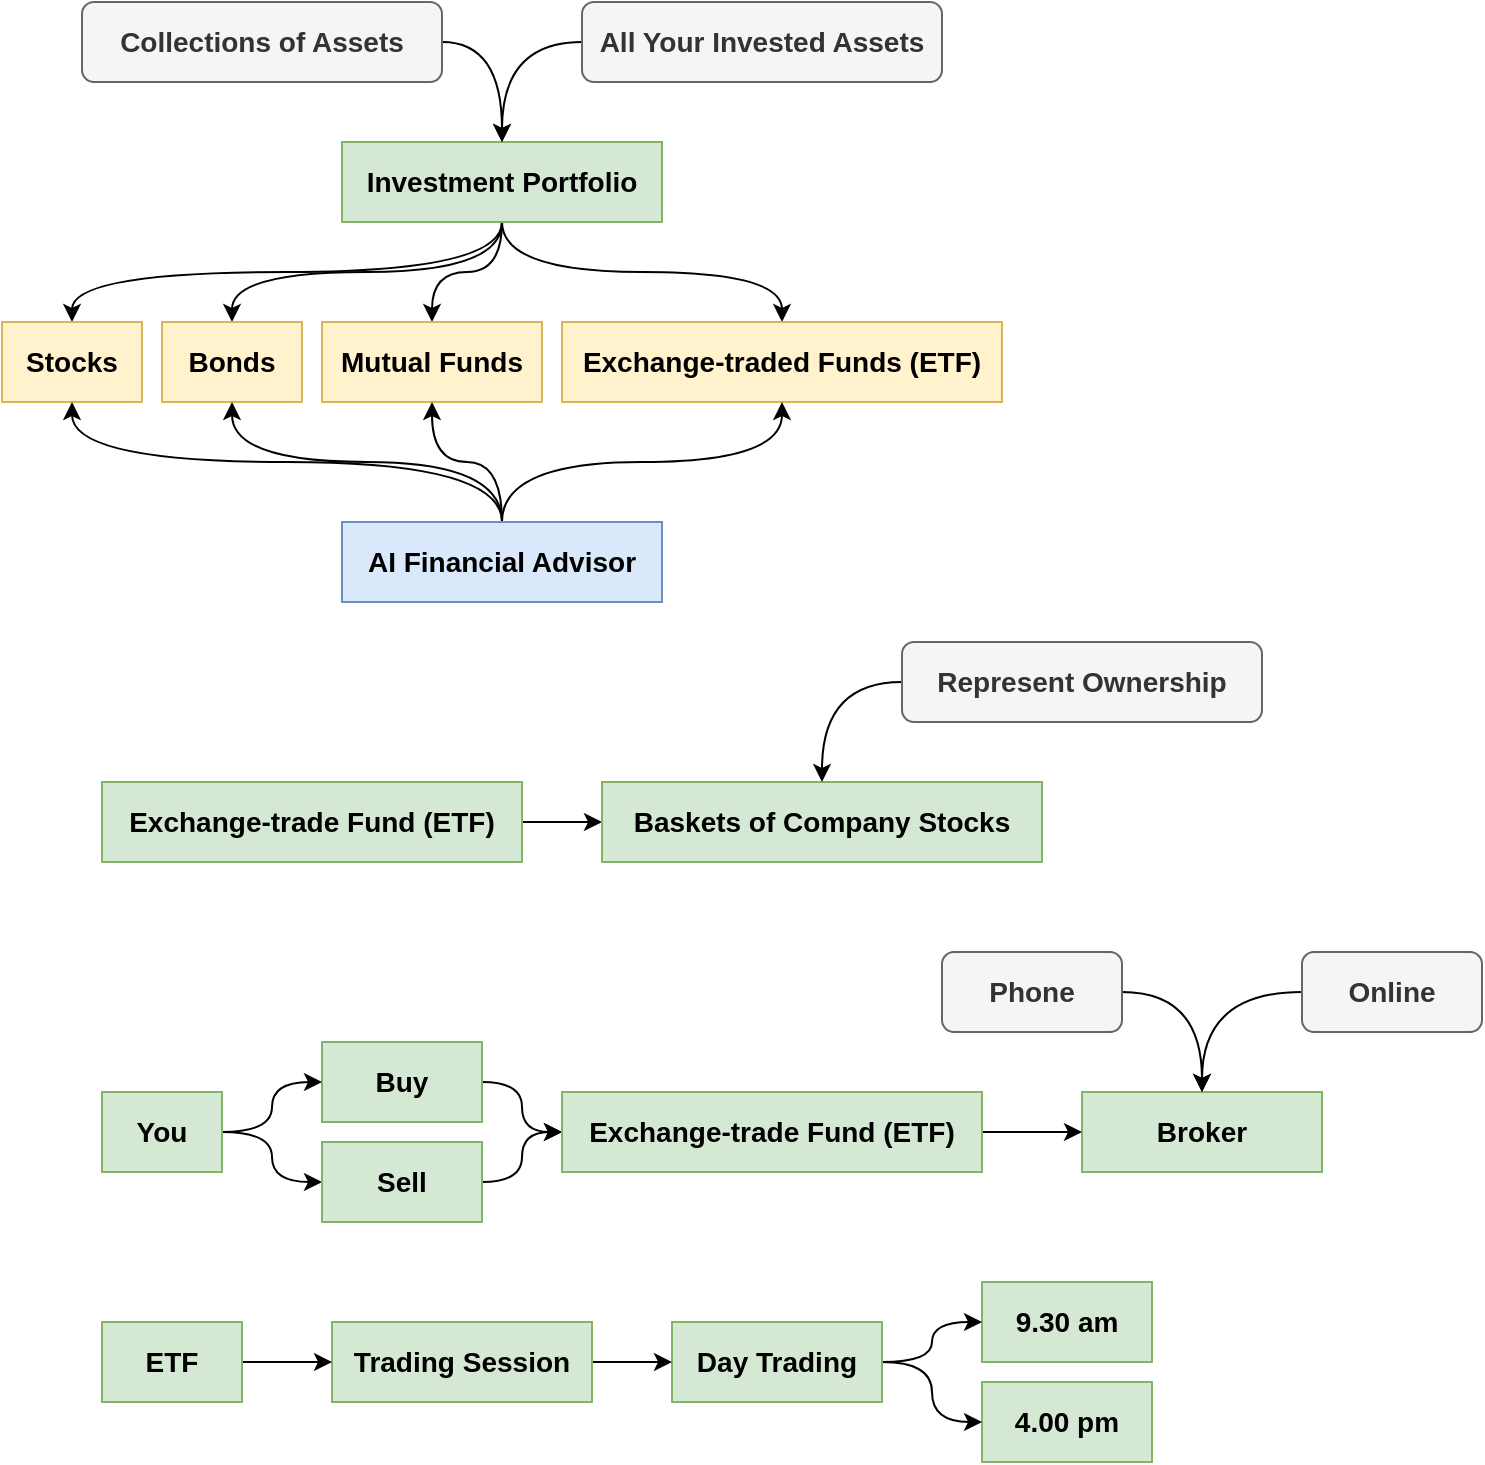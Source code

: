 <mxfile version="16.1.2" type="device"><diagram id="U9Sb2pimzKwljxbg9Ng_" name="Page-1"><mxGraphModel dx="1718" dy="1653" grid="1" gridSize="10" guides="1" tooltips="1" connect="1" arrows="1" fold="1" page="1" pageScale="1" pageWidth="850" pageHeight="1100" math="0" shadow="0"><root><mxCell id="0"/><mxCell id="1" parent="0"/><mxCell id="_0xIeHeP-yC7spp-bPgn-4" value="&lt;span style=&quot;font-size: 14px&quot;&gt;&lt;b&gt;Broker&lt;/b&gt;&lt;/span&gt;" style="rounded=0;whiteSpace=wrap;html=1;fillColor=#d5e8d4;strokeColor=#82b366;" vertex="1" parent="1"><mxGeometry x="-180" y="145" width="120" height="40" as="geometry"/></mxCell><mxCell id="_0xIeHeP-yC7spp-bPgn-19" style="edgeStyle=orthogonalEdgeStyle;curved=1;orthogonalLoop=1;jettySize=auto;html=1;exitX=1;exitY=0.5;exitDx=0;exitDy=0;" edge="1" parent="1" source="_0xIeHeP-yC7spp-bPgn-7" target="_0xIeHeP-yC7spp-bPgn-17"><mxGeometry relative="1" as="geometry"/></mxCell><mxCell id="_0xIeHeP-yC7spp-bPgn-7" value="&lt;span style=&quot;font-size: 14px&quot;&gt;&lt;b&gt;Buy&lt;/b&gt;&lt;/span&gt;" style="rounded=0;whiteSpace=wrap;html=1;fillColor=#d5e8d4;strokeColor=#82b366;" vertex="1" parent="1"><mxGeometry x="-560" y="120" width="80" height="40" as="geometry"/></mxCell><mxCell id="_0xIeHeP-yC7spp-bPgn-21" style="edgeStyle=orthogonalEdgeStyle;curved=1;orthogonalLoop=1;jettySize=auto;html=1;exitX=1;exitY=0.5;exitDx=0;exitDy=0;" edge="1" parent="1" source="_0xIeHeP-yC7spp-bPgn-8" target="_0xIeHeP-yC7spp-bPgn-7"><mxGeometry relative="1" as="geometry"/></mxCell><mxCell id="_0xIeHeP-yC7spp-bPgn-22" style="edgeStyle=orthogonalEdgeStyle;curved=1;orthogonalLoop=1;jettySize=auto;html=1;exitX=1;exitY=0.5;exitDx=0;exitDy=0;entryX=0;entryY=0.5;entryDx=0;entryDy=0;" edge="1" parent="1" source="_0xIeHeP-yC7spp-bPgn-8" target="_0xIeHeP-yC7spp-bPgn-16"><mxGeometry relative="1" as="geometry"/></mxCell><mxCell id="_0xIeHeP-yC7spp-bPgn-8" value="&lt;span style=&quot;font-size: 14px&quot;&gt;&lt;b&gt;You&lt;/b&gt;&lt;/span&gt;" style="rounded=0;whiteSpace=wrap;html=1;fillColor=#d5e8d4;strokeColor=#82b366;" vertex="1" parent="1"><mxGeometry x="-670" y="145" width="60" height="40" as="geometry"/></mxCell><mxCell id="_0xIeHeP-yC7spp-bPgn-13" style="edgeStyle=orthogonalEdgeStyle;orthogonalLoop=1;jettySize=auto;html=1;exitX=0;exitY=0.5;exitDx=0;exitDy=0;curved=1;" edge="1" parent="1" source="_0xIeHeP-yC7spp-bPgn-12" target="_0xIeHeP-yC7spp-bPgn-4"><mxGeometry relative="1" as="geometry"/></mxCell><mxCell id="_0xIeHeP-yC7spp-bPgn-12" value="&lt;span style=&quot;font-size: 14px&quot;&gt;&lt;b&gt;Online&lt;/b&gt;&lt;/span&gt;" style="rounded=1;whiteSpace=wrap;html=1;fillColor=#f5f5f5;strokeColor=#666666;fontColor=#333333;" vertex="1" parent="1"><mxGeometry x="-70" y="75" width="90" height="40" as="geometry"/></mxCell><mxCell id="_0xIeHeP-yC7spp-bPgn-15" style="edgeStyle=orthogonalEdgeStyle;curved=1;orthogonalLoop=1;jettySize=auto;html=1;exitX=1;exitY=0.5;exitDx=0;exitDy=0;" edge="1" parent="1" source="_0xIeHeP-yC7spp-bPgn-14" target="_0xIeHeP-yC7spp-bPgn-4"><mxGeometry relative="1" as="geometry"/></mxCell><mxCell id="_0xIeHeP-yC7spp-bPgn-14" value="&lt;span style=&quot;font-size: 14px&quot;&gt;&lt;b&gt;Phone&lt;/b&gt;&lt;/span&gt;" style="rounded=1;whiteSpace=wrap;html=1;fillColor=#f5f5f5;strokeColor=#666666;fontColor=#333333;" vertex="1" parent="1"><mxGeometry x="-250" y="75" width="90" height="40" as="geometry"/></mxCell><mxCell id="_0xIeHeP-yC7spp-bPgn-18" style="edgeStyle=orthogonalEdgeStyle;curved=1;orthogonalLoop=1;jettySize=auto;html=1;exitX=1;exitY=0.5;exitDx=0;exitDy=0;" edge="1" parent="1" source="_0xIeHeP-yC7spp-bPgn-16" target="_0xIeHeP-yC7spp-bPgn-17"><mxGeometry relative="1" as="geometry"/></mxCell><mxCell id="_0xIeHeP-yC7spp-bPgn-16" value="&lt;span style=&quot;font-size: 14px&quot;&gt;&lt;b&gt;Sell&lt;/b&gt;&lt;/span&gt;" style="rounded=0;whiteSpace=wrap;html=1;fillColor=#d5e8d4;strokeColor=#82b366;" vertex="1" parent="1"><mxGeometry x="-560" y="170" width="80" height="40" as="geometry"/></mxCell><mxCell id="_0xIeHeP-yC7spp-bPgn-20" style="edgeStyle=orthogonalEdgeStyle;curved=1;orthogonalLoop=1;jettySize=auto;html=1;exitX=1;exitY=0.5;exitDx=0;exitDy=0;" edge="1" parent="1" source="_0xIeHeP-yC7spp-bPgn-17" target="_0xIeHeP-yC7spp-bPgn-4"><mxGeometry relative="1" as="geometry"/></mxCell><mxCell id="_0xIeHeP-yC7spp-bPgn-17" value="&lt;span style=&quot;font-size: 14px&quot;&gt;&lt;b&gt;Exchange-trade Fund (ETF)&lt;/b&gt;&lt;/span&gt;" style="rounded=0;whiteSpace=wrap;html=1;fillColor=#d5e8d4;strokeColor=#82b366;" vertex="1" parent="1"><mxGeometry x="-440" y="145" width="210" height="40" as="geometry"/></mxCell><mxCell id="_0xIeHeP-yC7spp-bPgn-23" value="&lt;span style=&quot;font-size: 14px&quot;&gt;&lt;b&gt;9.30 am&lt;/b&gt;&lt;/span&gt;" style="rounded=0;whiteSpace=wrap;html=1;fillColor=#d5e8d4;strokeColor=#82b366;" vertex="1" parent="1"><mxGeometry x="-230" y="240" width="85" height="40" as="geometry"/></mxCell><mxCell id="_0xIeHeP-yC7spp-bPgn-24" value="&lt;span style=&quot;font-size: 14px&quot;&gt;&lt;b&gt;4.00 pm&lt;/b&gt;&lt;/span&gt;" style="rounded=0;whiteSpace=wrap;html=1;fillColor=#d5e8d4;strokeColor=#82b366;" vertex="1" parent="1"><mxGeometry x="-230" y="290" width="85" height="40" as="geometry"/></mxCell><mxCell id="_0xIeHeP-yC7spp-bPgn-26" style="edgeStyle=orthogonalEdgeStyle;curved=1;orthogonalLoop=1;jettySize=auto;html=1;exitX=1;exitY=0.5;exitDx=0;exitDy=0;" edge="1" parent="1" source="_0xIeHeP-yC7spp-bPgn-25" target="_0xIeHeP-yC7spp-bPgn-23"><mxGeometry relative="1" as="geometry"/></mxCell><mxCell id="_0xIeHeP-yC7spp-bPgn-27" style="edgeStyle=orthogonalEdgeStyle;curved=1;orthogonalLoop=1;jettySize=auto;html=1;exitX=1;exitY=0.5;exitDx=0;exitDy=0;" edge="1" parent="1" source="_0xIeHeP-yC7spp-bPgn-25" target="_0xIeHeP-yC7spp-bPgn-24"><mxGeometry relative="1" as="geometry"/></mxCell><mxCell id="_0xIeHeP-yC7spp-bPgn-25" value="&lt;span style=&quot;font-size: 14px&quot;&gt;&lt;b&gt;Day Trading&lt;/b&gt;&lt;/span&gt;" style="rounded=0;whiteSpace=wrap;html=1;fillColor=#d5e8d4;strokeColor=#82b366;" vertex="1" parent="1"><mxGeometry x="-385" y="260" width="105" height="40" as="geometry"/></mxCell><mxCell id="_0xIeHeP-yC7spp-bPgn-30" style="edgeStyle=orthogonalEdgeStyle;curved=1;orthogonalLoop=1;jettySize=auto;html=1;exitX=1;exitY=0.5;exitDx=0;exitDy=0;" edge="1" parent="1" source="_0xIeHeP-yC7spp-bPgn-28" target="_0xIeHeP-yC7spp-bPgn-29"><mxGeometry relative="1" as="geometry"/></mxCell><mxCell id="_0xIeHeP-yC7spp-bPgn-28" value="&lt;span style=&quot;font-size: 14px&quot;&gt;&lt;b&gt;Exchange-trade Fund (ETF)&lt;/b&gt;&lt;/span&gt;" style="rounded=0;whiteSpace=wrap;html=1;fillColor=#d5e8d4;strokeColor=#82b366;" vertex="1" parent="1"><mxGeometry x="-670" y="-10" width="210" height="40" as="geometry"/></mxCell><mxCell id="_0xIeHeP-yC7spp-bPgn-29" value="&lt;span style=&quot;font-size: 14px&quot;&gt;&lt;b&gt;Baskets of Company Stocks&lt;/b&gt;&lt;/span&gt;" style="rounded=0;whiteSpace=wrap;html=1;fillColor=#d5e8d4;strokeColor=#82b366;" vertex="1" parent="1"><mxGeometry x="-420" y="-10" width="220" height="40" as="geometry"/></mxCell><mxCell id="_0xIeHeP-yC7spp-bPgn-32" style="edgeStyle=orthogonalEdgeStyle;curved=1;orthogonalLoop=1;jettySize=auto;html=1;exitX=0;exitY=0.5;exitDx=0;exitDy=0;" edge="1" parent="1" source="_0xIeHeP-yC7spp-bPgn-31" target="_0xIeHeP-yC7spp-bPgn-29"><mxGeometry relative="1" as="geometry"/></mxCell><mxCell id="_0xIeHeP-yC7spp-bPgn-31" value="&lt;span style=&quot;font-size: 14px&quot;&gt;&lt;b&gt;Represent Ownership&lt;/b&gt;&lt;/span&gt;" style="rounded=1;whiteSpace=wrap;html=1;fillColor=#f5f5f5;strokeColor=#666666;fontColor=#333333;" vertex="1" parent="1"><mxGeometry x="-270" y="-80" width="180" height="40" as="geometry"/></mxCell><mxCell id="_0xIeHeP-yC7spp-bPgn-38" style="edgeStyle=orthogonalEdgeStyle;curved=1;orthogonalLoop=1;jettySize=auto;html=1;exitX=1;exitY=0.5;exitDx=0;exitDy=0;" edge="1" parent="1" source="_0xIeHeP-yC7spp-bPgn-35" target="_0xIeHeP-yC7spp-bPgn-25"><mxGeometry relative="1" as="geometry"/></mxCell><mxCell id="_0xIeHeP-yC7spp-bPgn-35" value="&lt;span style=&quot;font-size: 14px&quot;&gt;&lt;b&gt;Trading Session&lt;/b&gt;&lt;/span&gt;" style="rounded=0;whiteSpace=wrap;html=1;fillColor=#d5e8d4;strokeColor=#82b366;" vertex="1" parent="1"><mxGeometry x="-555" y="260" width="130" height="40" as="geometry"/></mxCell><mxCell id="_0xIeHeP-yC7spp-bPgn-37" style="edgeStyle=orthogonalEdgeStyle;curved=1;orthogonalLoop=1;jettySize=auto;html=1;exitX=1;exitY=0.5;exitDx=0;exitDy=0;" edge="1" parent="1" source="_0xIeHeP-yC7spp-bPgn-36" target="_0xIeHeP-yC7spp-bPgn-35"><mxGeometry relative="1" as="geometry"/></mxCell><mxCell id="_0xIeHeP-yC7spp-bPgn-36" value="&lt;span style=&quot;font-size: 14px&quot;&gt;&lt;b&gt;ETF&lt;/b&gt;&lt;/span&gt;" style="rounded=0;whiteSpace=wrap;html=1;fillColor=#d5e8d4;strokeColor=#82b366;" vertex="1" parent="1"><mxGeometry x="-670" y="260" width="70" height="40" as="geometry"/></mxCell><mxCell id="_0xIeHeP-yC7spp-bPgn-48" style="edgeStyle=orthogonalEdgeStyle;curved=1;orthogonalLoop=1;jettySize=auto;html=1;exitX=0.5;exitY=1;exitDx=0;exitDy=0;" edge="1" parent="1" source="_0xIeHeP-yC7spp-bPgn-39" target="_0xIeHeP-yC7spp-bPgn-44"><mxGeometry relative="1" as="geometry"/></mxCell><mxCell id="_0xIeHeP-yC7spp-bPgn-49" style="edgeStyle=orthogonalEdgeStyle;curved=1;orthogonalLoop=1;jettySize=auto;html=1;exitX=0.5;exitY=1;exitDx=0;exitDy=0;" edge="1" parent="1" source="_0xIeHeP-yC7spp-bPgn-39" target="_0xIeHeP-yC7spp-bPgn-47"><mxGeometry relative="1" as="geometry"/></mxCell><mxCell id="_0xIeHeP-yC7spp-bPgn-50" style="edgeStyle=orthogonalEdgeStyle;curved=1;orthogonalLoop=1;jettySize=auto;html=1;exitX=0.5;exitY=1;exitDx=0;exitDy=0;entryX=0.5;entryY=0;entryDx=0;entryDy=0;" edge="1" parent="1" source="_0xIeHeP-yC7spp-bPgn-39" target="_0xIeHeP-yC7spp-bPgn-45"><mxGeometry relative="1" as="geometry"/></mxCell><mxCell id="_0xIeHeP-yC7spp-bPgn-51" style="edgeStyle=orthogonalEdgeStyle;curved=1;orthogonalLoop=1;jettySize=auto;html=1;exitX=0.5;exitY=1;exitDx=0;exitDy=0;" edge="1" parent="1" source="_0xIeHeP-yC7spp-bPgn-39" target="_0xIeHeP-yC7spp-bPgn-46"><mxGeometry relative="1" as="geometry"/></mxCell><mxCell id="_0xIeHeP-yC7spp-bPgn-39" value="&lt;span style=&quot;font-size: 14px&quot;&gt;&lt;b&gt;Investment Portfolio&lt;/b&gt;&lt;/span&gt;" style="rounded=0;whiteSpace=wrap;html=1;fillColor=#d5e8d4;strokeColor=#82b366;" vertex="1" parent="1"><mxGeometry x="-550" y="-330" width="160" height="40" as="geometry"/></mxCell><mxCell id="_0xIeHeP-yC7spp-bPgn-41" style="edgeStyle=orthogonalEdgeStyle;curved=1;orthogonalLoop=1;jettySize=auto;html=1;exitX=0;exitY=0.5;exitDx=0;exitDy=0;" edge="1" parent="1" source="_0xIeHeP-yC7spp-bPgn-40" target="_0xIeHeP-yC7spp-bPgn-39"><mxGeometry relative="1" as="geometry"/></mxCell><mxCell id="_0xIeHeP-yC7spp-bPgn-40" value="&lt;span style=&quot;font-size: 14px&quot;&gt;&lt;b&gt;All Your Invested Assets&lt;/b&gt;&lt;/span&gt;" style="rounded=1;whiteSpace=wrap;html=1;fillColor=#f5f5f5;strokeColor=#666666;fontColor=#333333;" vertex="1" parent="1"><mxGeometry x="-430" y="-400" width="180" height="40" as="geometry"/></mxCell><mxCell id="_0xIeHeP-yC7spp-bPgn-43" style="edgeStyle=orthogonalEdgeStyle;curved=1;orthogonalLoop=1;jettySize=auto;html=1;exitX=1;exitY=0.5;exitDx=0;exitDy=0;entryX=0.5;entryY=0;entryDx=0;entryDy=0;" edge="1" parent="1" source="_0xIeHeP-yC7spp-bPgn-42" target="_0xIeHeP-yC7spp-bPgn-39"><mxGeometry relative="1" as="geometry"/></mxCell><mxCell id="_0xIeHeP-yC7spp-bPgn-42" value="&lt;span style=&quot;font-size: 14px&quot;&gt;&lt;b&gt;Collections of Assets&lt;/b&gt;&lt;/span&gt;" style="rounded=1;whiteSpace=wrap;html=1;fillColor=#f5f5f5;strokeColor=#666666;fontColor=#333333;" vertex="1" parent="1"><mxGeometry x="-680" y="-400" width="180" height="40" as="geometry"/></mxCell><mxCell id="_0xIeHeP-yC7spp-bPgn-44" value="&lt;span style=&quot;font-size: 14px&quot;&gt;&lt;b&gt;Stocks&lt;/b&gt;&lt;/span&gt;" style="rounded=0;whiteSpace=wrap;html=1;fillColor=#fff2cc;strokeColor=#d6b656;" vertex="1" parent="1"><mxGeometry x="-720" y="-240" width="70" height="40" as="geometry"/></mxCell><mxCell id="_0xIeHeP-yC7spp-bPgn-45" value="&lt;span style=&quot;font-size: 14px&quot;&gt;&lt;b&gt;Bonds&lt;/b&gt;&lt;/span&gt;" style="rounded=0;whiteSpace=wrap;html=1;fillColor=#fff2cc;strokeColor=#d6b656;" vertex="1" parent="1"><mxGeometry x="-640" y="-240" width="70" height="40" as="geometry"/></mxCell><mxCell id="_0xIeHeP-yC7spp-bPgn-46" value="&lt;span style=&quot;font-size: 14px&quot;&gt;&lt;b&gt;Mutual Funds&lt;/b&gt;&lt;/span&gt;" style="rounded=0;whiteSpace=wrap;html=1;fillColor=#fff2cc;strokeColor=#d6b656;" vertex="1" parent="1"><mxGeometry x="-560" y="-240" width="110" height="40" as="geometry"/></mxCell><mxCell id="_0xIeHeP-yC7spp-bPgn-47" value="&lt;span style=&quot;font-size: 14px&quot;&gt;&lt;b&gt;Exchange-traded Funds (ETF)&lt;/b&gt;&lt;/span&gt;" style="rounded=0;whiteSpace=wrap;html=1;fillColor=#fff2cc;strokeColor=#d6b656;" vertex="1" parent="1"><mxGeometry x="-440" y="-240" width="220" height="40" as="geometry"/></mxCell><mxCell id="_0xIeHeP-yC7spp-bPgn-53" style="edgeStyle=orthogonalEdgeStyle;curved=1;orthogonalLoop=1;jettySize=auto;html=1;exitX=0.5;exitY=0;exitDx=0;exitDy=0;" edge="1" parent="1" source="_0xIeHeP-yC7spp-bPgn-52" target="_0xIeHeP-yC7spp-bPgn-44"><mxGeometry relative="1" as="geometry"/></mxCell><mxCell id="_0xIeHeP-yC7spp-bPgn-54" style="edgeStyle=orthogonalEdgeStyle;curved=1;orthogonalLoop=1;jettySize=auto;html=1;exitX=0.5;exitY=0;exitDx=0;exitDy=0;" edge="1" parent="1" source="_0xIeHeP-yC7spp-bPgn-52" target="_0xIeHeP-yC7spp-bPgn-45"><mxGeometry relative="1" as="geometry"/></mxCell><mxCell id="_0xIeHeP-yC7spp-bPgn-55" style="edgeStyle=orthogonalEdgeStyle;curved=1;orthogonalLoop=1;jettySize=auto;html=1;exitX=0.5;exitY=0;exitDx=0;exitDy=0;" edge="1" parent="1" source="_0xIeHeP-yC7spp-bPgn-52" target="_0xIeHeP-yC7spp-bPgn-46"><mxGeometry relative="1" as="geometry"/></mxCell><mxCell id="_0xIeHeP-yC7spp-bPgn-56" style="edgeStyle=orthogonalEdgeStyle;curved=1;orthogonalLoop=1;jettySize=auto;html=1;exitX=0.5;exitY=0;exitDx=0;exitDy=0;" edge="1" parent="1" source="_0xIeHeP-yC7spp-bPgn-52" target="_0xIeHeP-yC7spp-bPgn-47"><mxGeometry relative="1" as="geometry"/></mxCell><mxCell id="_0xIeHeP-yC7spp-bPgn-52" value="&lt;span style=&quot;font-size: 14px&quot;&gt;&lt;b&gt;AI Financial Advisor&lt;/b&gt;&lt;/span&gt;" style="rounded=0;whiteSpace=wrap;html=1;fillColor=#dae8fc;strokeColor=#6c8ebf;" vertex="1" parent="1"><mxGeometry x="-550" y="-140" width="160" height="40" as="geometry"/></mxCell></root></mxGraphModel></diagram></mxfile>